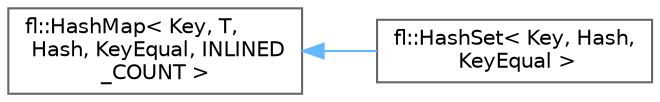 digraph "Graphical Class Hierarchy"
{
 // INTERACTIVE_SVG=YES
 // LATEX_PDF_SIZE
  bgcolor="transparent";
  edge [fontname=Helvetica,fontsize=10,labelfontname=Helvetica,labelfontsize=10];
  node [fontname=Helvetica,fontsize=10,shape=box,height=0.2,width=0.4];
  rankdir="LR";
  Node0 [id="Node000000",label="fl::HashMap\< Key, T,\l Hash, KeyEqual, INLINED\l_COUNT \>",height=0.2,width=0.4,color="grey40", fillcolor="white", style="filled",URL="$dc/de6/classfl_1_1_hash_map.html",tooltip=" "];
  Node0 -> Node1 [id="edge140_Node000000_Node000001",dir="back",color="steelblue1",style="solid",tooltip=" "];
  Node1 [id="Node000001",label="fl::HashSet\< Key, Hash,\l KeyEqual \>",height=0.2,width=0.4,color="grey40", fillcolor="white", style="filled",URL="$da/d8c/classfl_1_1_hash_set.html",tooltip=" "];
}
